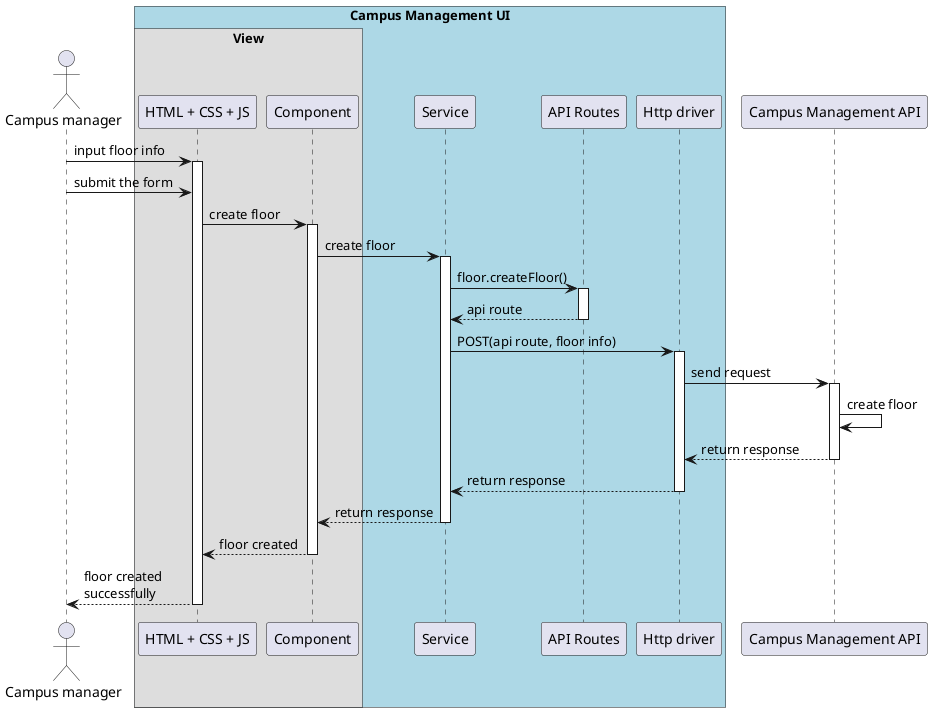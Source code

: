 @startuml SD Lv3

!pragma teoz true

actor "Campus manager" as campus
box "Campus Management UI" #LightBlue

    box "View"
        participant "HTML + CSS + JS" as html
        participant "Component" as component
    end box
    participant "Service" as service
    participant "API Routes" as API_ROUTES
    participant "Http driver" as http

end box
participant "Campus Management API" as campusAPI

campus -> html : input floor info
activate html
campus -> html : submit the form

    html -> component : create floor
    activate component

        component -> service : create floor
        activate service

            service -> API_ROUTES : floor.createFloor()
            activate API_ROUTES

            API_ROUTES --> service : api route
            deactivate API_ROUTES

            service -> http : POST(api route, floor info)
            activate http

                http -> campusAPI : send request
                activate campusAPI

                    campusAPI -> campusAPI : create floor
                    
                campusAPI --> http : return response
                deactivate campusAPI

            http --> service : return response
            deactivate http

        service --> component : return response
        deactivate service

    component --> html : floor created
    deactivate component

html --> campus : floor created\nsuccessfully
deactivate html


@enduml